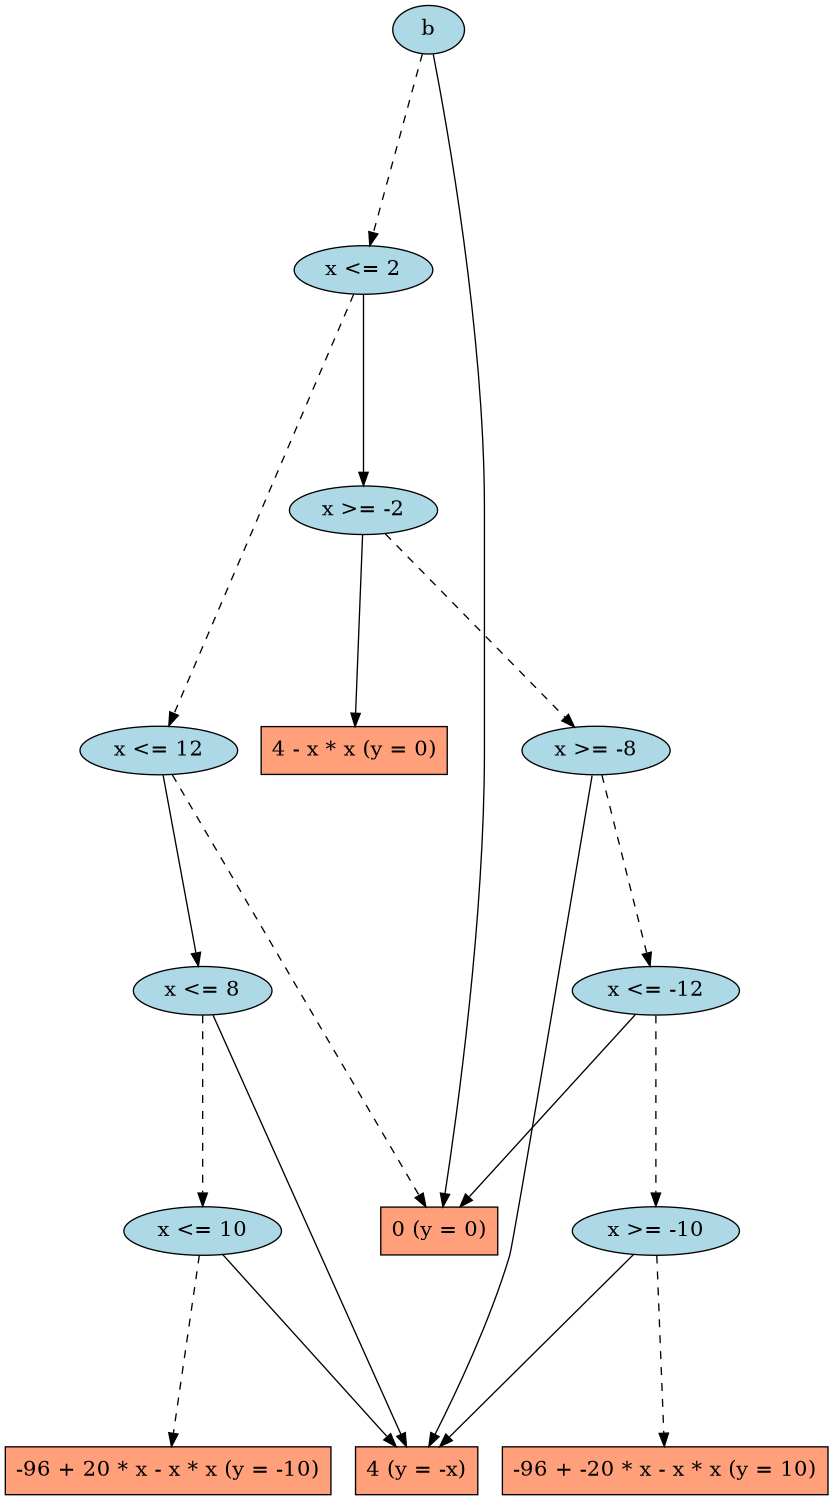 digraph G { 
graph [ fontname = "Helvetica",fontsize="16",ratio = "auto",
        size="7.5,10",ranksep="2.00" ];
node [fontsize="16"];
"504" [label="x >= -2",fillcolor=lightblue,color=black,shape=ellipse,style=filled];
"509" [label="b",fillcolor=lightblue,color=black,shape=ellipse,style=filled];
"508" [label="x <= 2",fillcolor=lightblue,color=black,shape=ellipse,style=filled];
"371" [label="x <= 10",fillcolor=lightblue,color=black,shape=ellipse,style=filled];
"209" [label="-96 + -20 * x - x * x (y = 10)",fillcolor=lightsalmon,color=black,shape=box,style=filled];
"2" [label="4 (y = -x)",fillcolor=lightsalmon,color=black,shape=box,style=filled];
"1" [label="0 (y = 0)",fillcolor=lightsalmon,color=black,shape=box,style=filled];
"181" [label="-96 + 20 * x - x * x (y = -10)",fillcolor=lightsalmon,color=black,shape=box,style=filled];
"457" [label="x >= -8",fillcolor=lightblue,color=black,shape=ellipse,style=filled];
"5" [label="4 - x * x (y = 0)",fillcolor=lightsalmon,color=black,shape=box,style=filled];
"455" [label="x >= -10",fillcolor=lightblue,color=black,shape=ellipse,style=filled];
"456" [label="x <= -12",fillcolor=lightblue,color=black,shape=ellipse,style=filled];
"400" [label="x <= 12",fillcolor=lightblue,color=black,shape=ellipse,style=filled];
"399" [label="x <= 8",fillcolor=lightblue,color=black,shape=ellipse,style=filled];
"504" -> "457" [color=black,style=dashed];
"504" -> "5" [color=black,style=solid];
"509" -> "1" [color=black,style=solid];
"509" -> "508" [color=black,style=dashed];
"508" -> "504" [color=black,style=solid];
"508" -> "400" [color=black,style=dashed];
"371" -> "2" [color=black,style=solid];
"371" -> "181" [color=black,style=dashed];
"457" -> "2" [color=black,style=solid];
"457" -> "456" [color=black,style=dashed];
"455" -> "2" [color=black,style=solid];
"455" -> "209" [color=black,style=dashed];
"456" -> "1" [color=black,style=solid];
"456" -> "455" [color=black,style=dashed];
"400" -> "1" [color=black,style=dashed];
"400" -> "399" [color=black,style=solid];
"399" -> "2" [color=black,style=solid];
"399" -> "371" [color=black,style=dashed];
}
